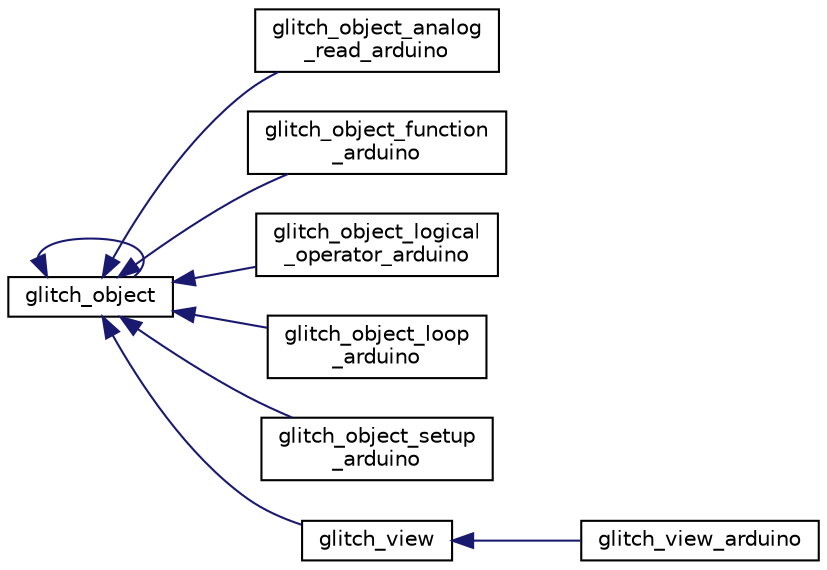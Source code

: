 digraph "Graphical Class Hierarchy"
{
  edge [fontname="Helvetica",fontsize="10",labelfontname="Helvetica",labelfontsize="10"];
  node [fontname="Helvetica",fontsize="10",shape=record];
  rankdir="LR";
  Node0 [label="QWidget",height=0.2,width=0.4,color="grey75", fillcolor="white", style="filled"];
  Node0 -> Node0 [dir="back",color="midnightblue",fontsize="10",style="solid",fontname="Helvetica"];
  Node0 [label="glitch_object",height=0.2,width=0.4,color="black", fillcolor="white", style="filled",URL="$classglitch__object.html"];
  Node0 -> Node1 [dir="back",color="midnightblue",fontsize="10",style="solid",fontname="Helvetica"];
  Node1 [label="glitch_object_analog\l_read_arduino",height=0.2,width=0.4,color="black", fillcolor="white", style="filled",URL="$classglitch__object__analog__read__arduino.html"];
  Node0 -> Node2 [dir="back",color="midnightblue",fontsize="10",style="solid",fontname="Helvetica"];
  Node2 [label="glitch_object_function\l_arduino",height=0.2,width=0.4,color="black", fillcolor="white", style="filled",URL="$classglitch__object__function__arduino.html"];
  Node0 -> Node3 [dir="back",color="midnightblue",fontsize="10",style="solid",fontname="Helvetica"];
  Node3 [label="glitch_object_logical\l_operator_arduino",height=0.2,width=0.4,color="black", fillcolor="white", style="filled",URL="$classglitch__object__logical__operator__arduino.html"];
  Node0 -> Node4 [dir="back",color="midnightblue",fontsize="10",style="solid",fontname="Helvetica"];
  Node4 [label="glitch_object_loop\l_arduino",height=0.2,width=0.4,color="black", fillcolor="white", style="filled",URL="$classglitch__object__loop__arduino.html"];
  Node0 -> Node5 [dir="back",color="midnightblue",fontsize="10",style="solid",fontname="Helvetica"];
  Node5 [label="glitch_object_setup\l_arduino",height=0.2,width=0.4,color="black", fillcolor="white", style="filled",URL="$classglitch__object__setup__arduino.html"];
  Node0 -> Node7 [dir="back",color="midnightblue",fontsize="10",style="solid",fontname="Helvetica"];
  Node7 [label="glitch_view",height=0.2,width=0.4,color="black", fillcolor="white", style="filled",URL="$classglitch__view.html"];
  Node7 -> Node8 [dir="back",color="midnightblue",fontsize="10",style="solid",fontname="Helvetica"];
  Node8 [label="glitch_view_arduino",height=0.2,width=0.4,color="black", fillcolor="white", style="filled",URL="$classglitch__view__arduino.html"];
}
